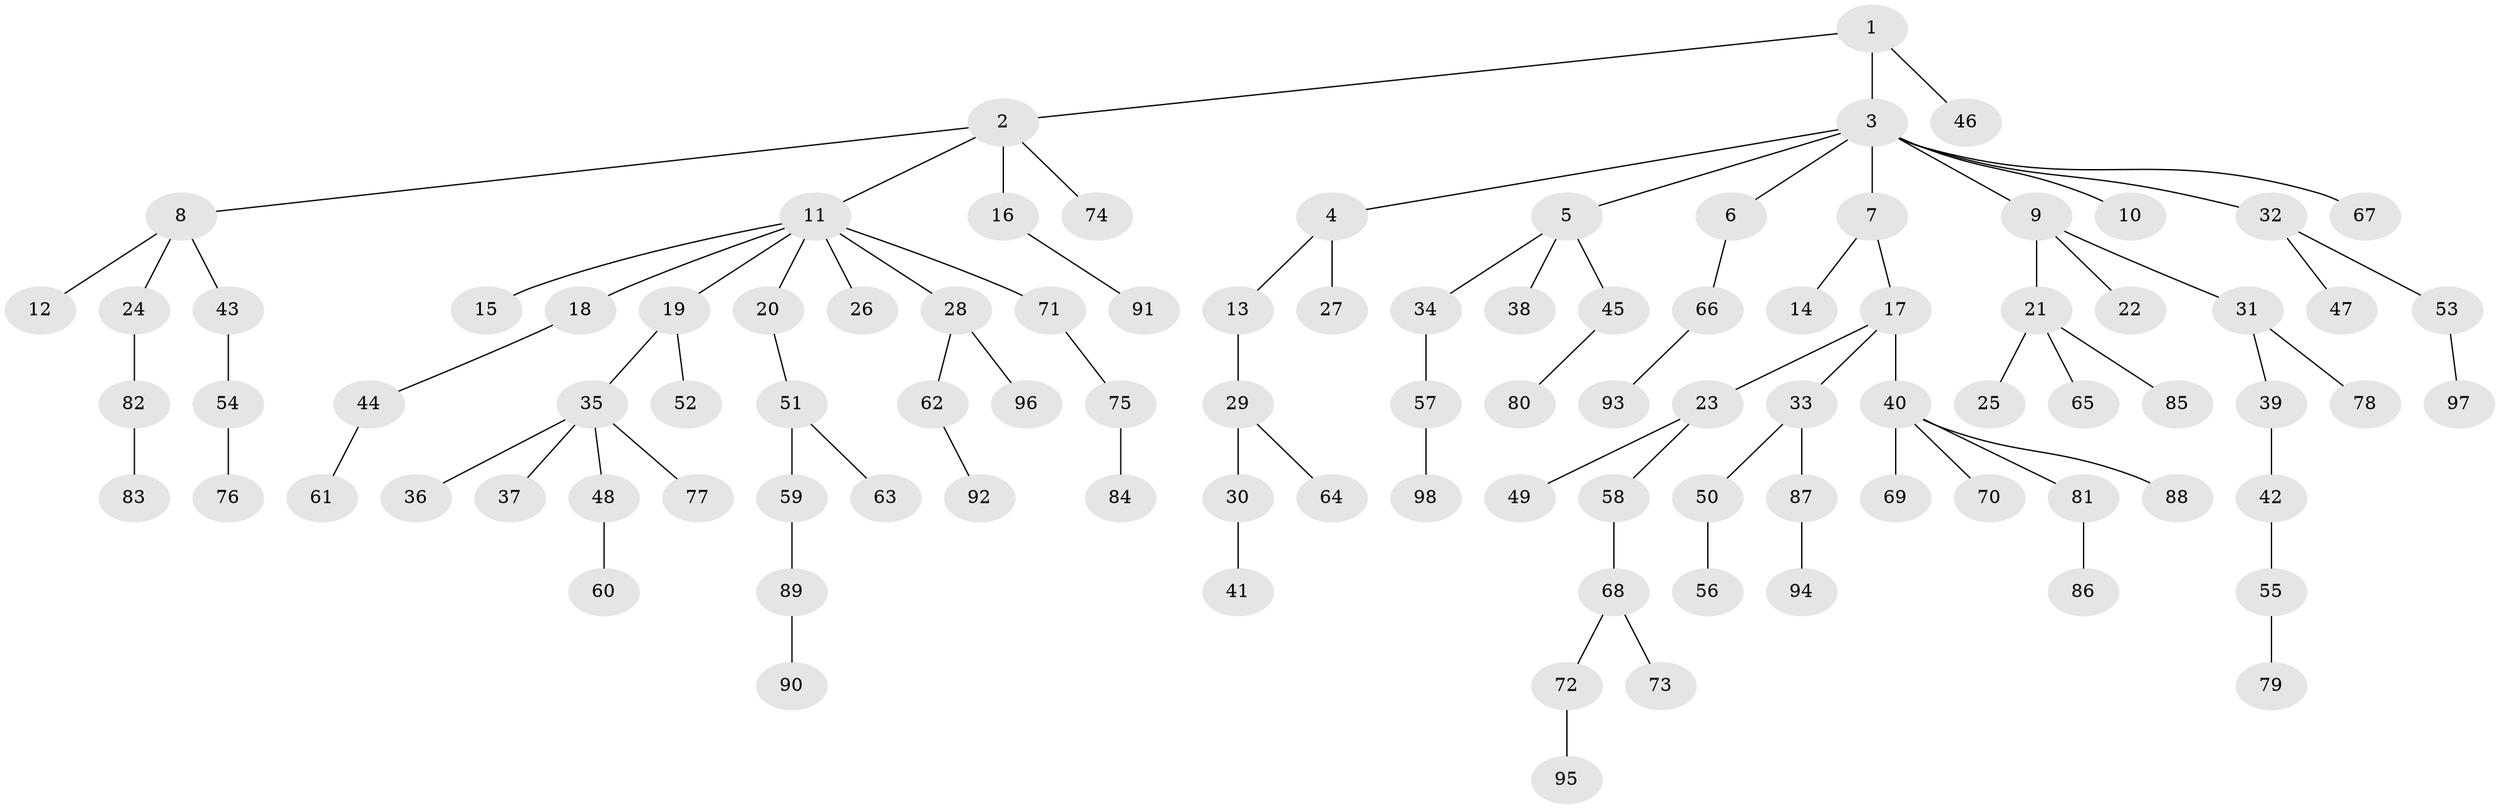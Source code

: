 // coarse degree distribution, {6: 0.014705882352941176, 8: 0.014705882352941176, 3: 0.10294117647058823, 4: 0.04411764705882353, 2: 0.19117647058823528, 5: 0.04411764705882353, 1: 0.5735294117647058, 7: 0.014705882352941176}
// Generated by graph-tools (version 1.1) at 2025/52/02/27/25 19:52:12]
// undirected, 98 vertices, 97 edges
graph export_dot {
graph [start="1"]
  node [color=gray90,style=filled];
  1;
  2;
  3;
  4;
  5;
  6;
  7;
  8;
  9;
  10;
  11;
  12;
  13;
  14;
  15;
  16;
  17;
  18;
  19;
  20;
  21;
  22;
  23;
  24;
  25;
  26;
  27;
  28;
  29;
  30;
  31;
  32;
  33;
  34;
  35;
  36;
  37;
  38;
  39;
  40;
  41;
  42;
  43;
  44;
  45;
  46;
  47;
  48;
  49;
  50;
  51;
  52;
  53;
  54;
  55;
  56;
  57;
  58;
  59;
  60;
  61;
  62;
  63;
  64;
  65;
  66;
  67;
  68;
  69;
  70;
  71;
  72;
  73;
  74;
  75;
  76;
  77;
  78;
  79;
  80;
  81;
  82;
  83;
  84;
  85;
  86;
  87;
  88;
  89;
  90;
  91;
  92;
  93;
  94;
  95;
  96;
  97;
  98;
  1 -- 2;
  1 -- 3;
  1 -- 46;
  2 -- 8;
  2 -- 11;
  2 -- 16;
  2 -- 74;
  3 -- 4;
  3 -- 5;
  3 -- 6;
  3 -- 7;
  3 -- 9;
  3 -- 10;
  3 -- 32;
  3 -- 67;
  4 -- 13;
  4 -- 27;
  5 -- 34;
  5 -- 38;
  5 -- 45;
  6 -- 66;
  7 -- 14;
  7 -- 17;
  8 -- 12;
  8 -- 24;
  8 -- 43;
  9 -- 21;
  9 -- 22;
  9 -- 31;
  11 -- 15;
  11 -- 18;
  11 -- 19;
  11 -- 20;
  11 -- 26;
  11 -- 28;
  11 -- 71;
  13 -- 29;
  16 -- 91;
  17 -- 23;
  17 -- 33;
  17 -- 40;
  18 -- 44;
  19 -- 35;
  19 -- 52;
  20 -- 51;
  21 -- 25;
  21 -- 65;
  21 -- 85;
  23 -- 49;
  23 -- 58;
  24 -- 82;
  28 -- 62;
  28 -- 96;
  29 -- 30;
  29 -- 64;
  30 -- 41;
  31 -- 39;
  31 -- 78;
  32 -- 47;
  32 -- 53;
  33 -- 50;
  33 -- 87;
  34 -- 57;
  35 -- 36;
  35 -- 37;
  35 -- 48;
  35 -- 77;
  39 -- 42;
  40 -- 69;
  40 -- 70;
  40 -- 81;
  40 -- 88;
  42 -- 55;
  43 -- 54;
  44 -- 61;
  45 -- 80;
  48 -- 60;
  50 -- 56;
  51 -- 59;
  51 -- 63;
  53 -- 97;
  54 -- 76;
  55 -- 79;
  57 -- 98;
  58 -- 68;
  59 -- 89;
  62 -- 92;
  66 -- 93;
  68 -- 72;
  68 -- 73;
  71 -- 75;
  72 -- 95;
  75 -- 84;
  81 -- 86;
  82 -- 83;
  87 -- 94;
  89 -- 90;
}
